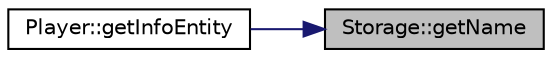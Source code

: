 digraph "Storage::getName"
{
 // INTERACTIVE_SVG=YES
 // LATEX_PDF_SIZE
  edge [fontname="Helvetica",fontsize="10",labelfontname="Helvetica",labelfontsize="10"];
  node [fontname="Helvetica",fontsize="10",shape=record];
  rankdir="RL";
  Node1 [label="Storage::getName",height=0.2,width=0.4,color="black", fillcolor="grey75", style="filled", fontcolor="black",tooltip="Gets Name."];
  Node1 -> Node2 [dir="back",color="midnightblue",fontsize="10",style="solid"];
  Node2 [label="Player::getInfoEntity",height=0.2,width=0.4,color="black", fillcolor="white", style="filled",URL="$class_player.html#a8eb7206d12e28c347a785530ab1ecf71",tooltip="Writes out the Player's info to an output."];
}
